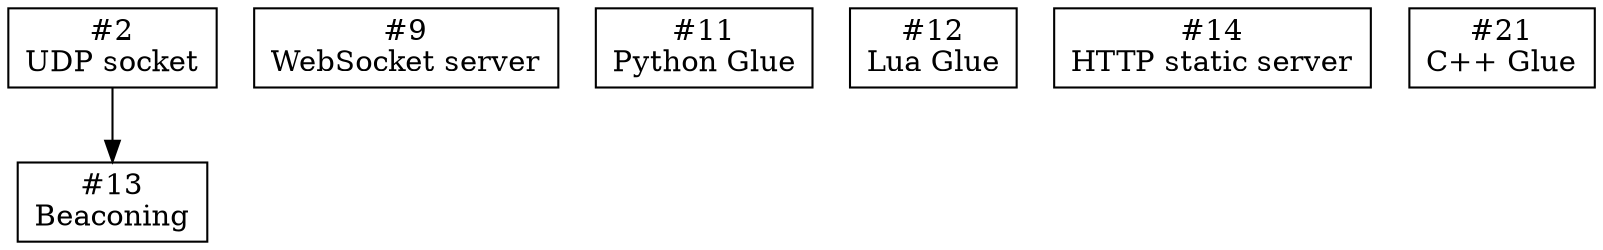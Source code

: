 digraph "DFK Library Roadmap - Future" {
  node [shape=box];
  ratio="compress";

  udp_socket [label="#2\nUDP socket"];

  beacon [label="#13\nBeaconing"];
    udp_socket -> beacon;

  ws [label="#9\nWebSocket server"];

  python [label="#11\nPython Glue"];

  lua [label="#12\nLua Glue"];

  static [label="#14\nHTTP static server"];

  cpp [label="#21\nC++ Glue"];

}
